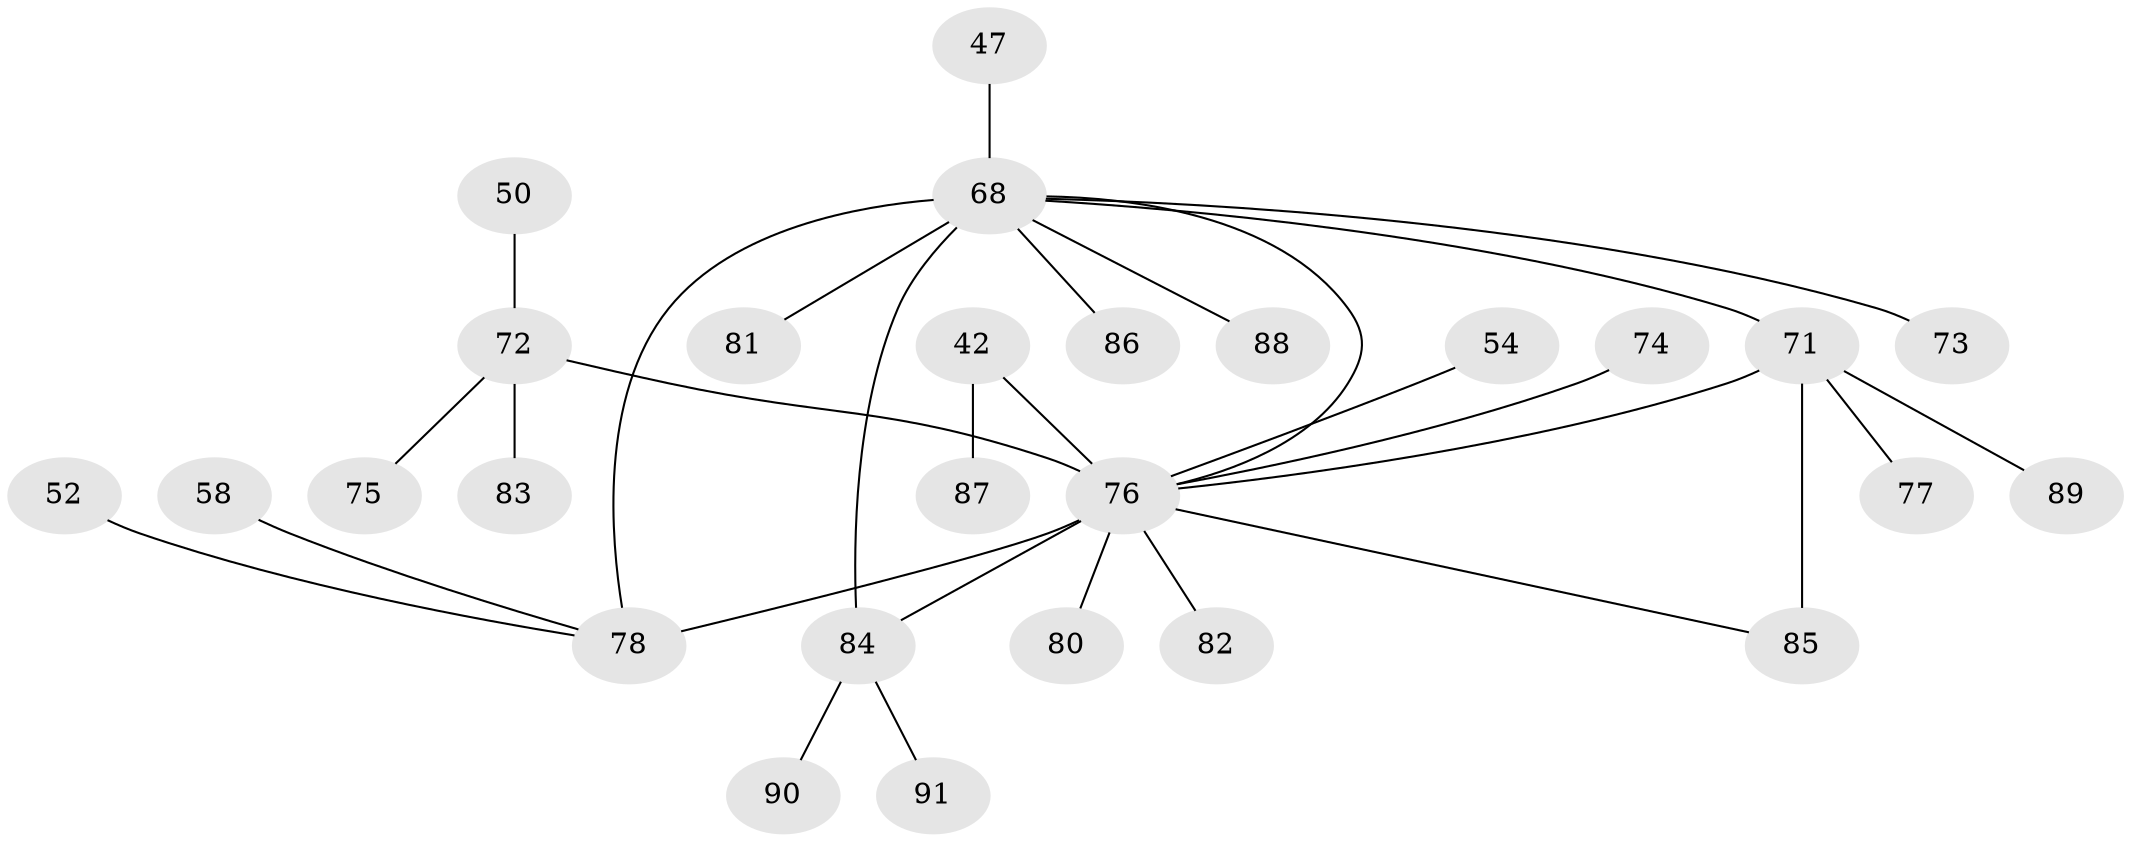 // original degree distribution, {4: 0.054945054945054944, 8: 0.02197802197802198, 9: 0.03296703296703297, 7: 0.07692307692307693, 5: 0.01098901098901099, 6: 0.02197802197802198, 10: 0.01098901098901099, 12: 0.01098901098901099, 1: 0.6153846153846154, 2: 0.13186813186813187, 3: 0.01098901098901099}
// Generated by graph-tools (version 1.1) at 2025/58/03/04/25 21:58:22]
// undirected, 27 vertices, 30 edges
graph export_dot {
graph [start="1"]
  node [color=gray90,style=filled];
  42 [super="+3"];
  47;
  50 [super="+32"];
  52;
  54;
  58;
  68 [super="+34"];
  71 [super="+8+37+53+55+62"];
  72 [super="+20+22+27+40"];
  73;
  74 [super="+51+69"];
  75 [super="+36"];
  76 [super="+41+44+45"];
  77;
  78 [super="+66+43"];
  80;
  81 [super="+67"];
  82 [super="+26"];
  83;
  84 [super="+79"];
  85 [super="+24"];
  86;
  87;
  88;
  89 [super="+28+35+56+59"];
  90;
  91;
  42 -- 76 [weight=4];
  42 -- 87;
  47 -- 68;
  50 -- 72;
  52 -- 78;
  54 -- 76;
  58 -- 78;
  68 -- 71 [weight=3];
  68 -- 73;
  68 -- 76 [weight=3];
  68 -- 78 [weight=4];
  68 -- 81;
  68 -- 84 [weight=4];
  68 -- 86;
  68 -- 88;
  71 -- 77;
  71 -- 89;
  71 -- 76;
  71 -- 85 [weight=4];
  72 -- 75;
  72 -- 83;
  72 -- 76 [weight=5];
  74 -- 76 [weight=2];
  76 -- 78 [weight=2];
  76 -- 80;
  76 -- 82;
  76 -- 84 [weight=2];
  76 -- 85;
  84 -- 90;
  84 -- 91;
}
